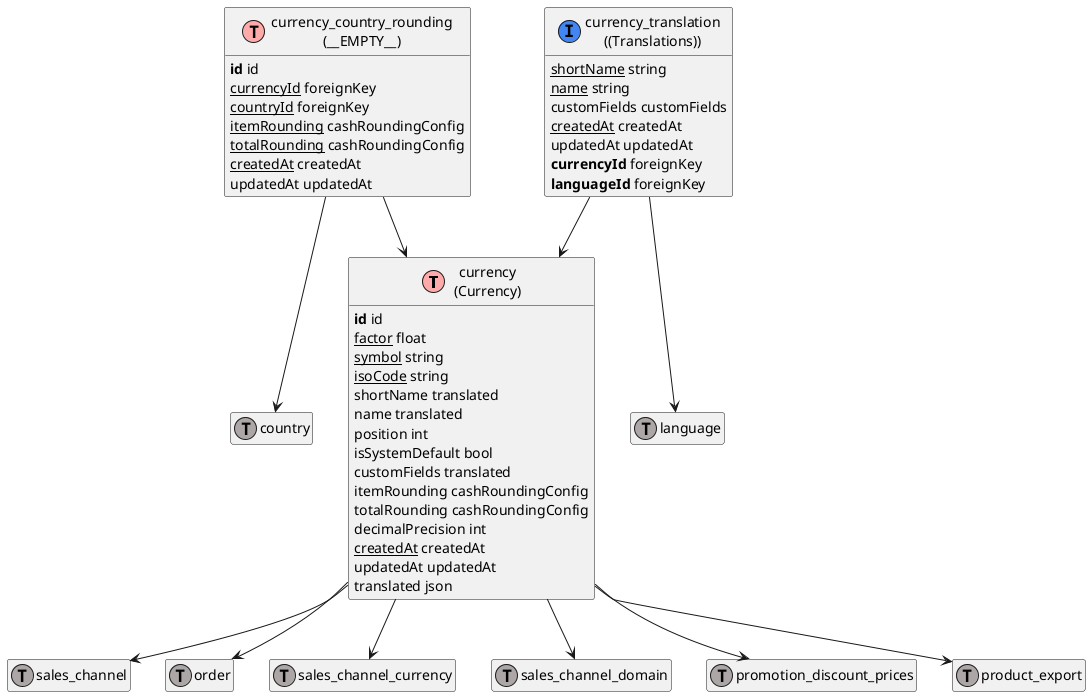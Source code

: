 @startuml
' uncomment the line below if you're using computer with a retina display
' skinparam dpi 300
!define Table(name,desc) class name as "desc" << (T,#FFAAAA) >>
!define ForeignTable(name,desc) class name as "desc" << (T,#ada6a6) >>
!define TranslationTable(name,desc) class name as "desc" << (I,#4286f4) >>
' we use bold for primary key
' green color for unique
' and underscore for not_null
!define primary_key(x) <b>x</b>
!define unique(x) <color:green>x</color>
!define not_null(x) <u>x</u>
' other tags available:
' <i></i>
' <back:COLOR></color>, where color is a color name or html color code
' (#FFAACC)
' see: http://plantuml.com/classes.html#More
hide methods
hide stereotypes
hide empty members
skinparam backgroundColor #FFFFFF

' entities

Table(ShopwareCoreSystemCurrencyCurrencyDefinition, "currency\n(Currency)") {
   primary_key(id) id
   not_null(factor) float
   not_null(symbol) string
   not_null(isoCode) string
   shortName translated
   name translated
   position int
   isSystemDefault bool
   customFields translated
   itemRounding cashRoundingConfig
   totalRounding cashRoundingConfig
   decimalPrecision int
   not_null(createdAt) createdAt
   updatedAt updatedAt
   translated json
}
Table(ShopwareCoreSystemCurrencyAggregateCurrencyCountryRoundingCurrencyCountryRoundingDefinition, "currency_country_rounding\n(__EMPTY__)") {
   primary_key(id) id
   not_null(currencyId) foreignKey
   not_null(countryId) foreignKey
   not_null(itemRounding) cashRoundingConfig
   not_null(totalRounding) cashRoundingConfig
   not_null(createdAt) createdAt
   updatedAt updatedAt
}
TranslationTable(ShopwareCoreSystemCurrencyAggregateCurrencyTranslationCurrencyTranslationDefinition, "currency_translation\n((Translations))") {
   not_null(shortName) string
   not_null(name) string
   customFields customFields
   not_null(createdAt) createdAt
   updatedAt updatedAt
   primary_key(currencyId) foreignKey
   primary_key(languageId) foreignKey
}
ForeignTable(ShopwareCoreSystemSalesChannelSalesChannelDefinition, "sales_channel") {
}
ForeignTable(ShopwareCoreCheckoutOrderOrderDefinition, "order") {
}
ForeignTable(ShopwareCoreSystemSalesChannelAggregateSalesChannelCurrencySalesChannelCurrencyDefinition, "sales_channel_currency") {
}
ForeignTable(ShopwareCoreSystemSalesChannelAggregateSalesChannelDomainSalesChannelDomainDefinition, "sales_channel_domain") {
}
ForeignTable(ShopwareCoreCheckoutPromotionAggregatePromotionDiscountPricePromotionDiscountPriceDefinition, "promotion_discount_prices") {
}
ForeignTable(ShopwareCoreContentProductExportProductExportDefinition, "product_export") {
}
ForeignTable(ShopwareCoreSystemCountryCountryDefinition, "country") {
}
ForeignTable(ShopwareCoreSystemLanguageLanguageDefinition, "language") {
}

' relationshipd

ShopwareCoreSystemCurrencyAggregateCurrencyTranslationCurrencyTranslationDefinition --> ShopwareCoreSystemCurrencyCurrencyDefinition
ShopwareCoreSystemCurrencyCurrencyDefinition --> ShopwareCoreSystemSalesChannelSalesChannelDefinition
ShopwareCoreSystemCurrencyCurrencyDefinition --> ShopwareCoreCheckoutOrderOrderDefinition
ShopwareCoreSystemCurrencyCurrencyDefinition --> ShopwareCoreSystemSalesChannelAggregateSalesChannelCurrencySalesChannelCurrencyDefinition
ShopwareCoreSystemCurrencyCurrencyDefinition --> ShopwareCoreSystemSalesChannelAggregateSalesChannelDomainSalesChannelDomainDefinition
ShopwareCoreSystemCurrencyCurrencyDefinition --> ShopwareCoreCheckoutPromotionAggregatePromotionDiscountPricePromotionDiscountPriceDefinition
ShopwareCoreSystemCurrencyCurrencyDefinition --> ShopwareCoreContentProductExportProductExportDefinition
ShopwareCoreSystemCurrencyAggregateCurrencyCountryRoundingCurrencyCountryRoundingDefinition --> ShopwareCoreSystemCurrencyCurrencyDefinition
ShopwareCoreSystemCurrencyAggregateCurrencyCountryRoundingCurrencyCountryRoundingDefinition --> ShopwareCoreSystemCountryCountryDefinition
ShopwareCoreSystemCurrencyAggregateCurrencyTranslationCurrencyTranslationDefinition --> ShopwareCoreSystemLanguageLanguageDefinition
@enduml
